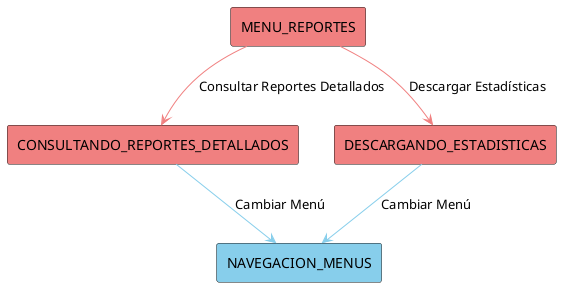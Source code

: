 @startuml
!define RECTANGLE(x) rectangle x

RECTANGLE(MENU_REPORTES) #LightCoral
RECTANGLE(NAVEGACION_MENUS) #SkyBlue


' Subfunciones de "Reportes"
RECTANGLE(CONSULTANDO_REPORTES_DETALLADOS) #LightCoral
RECTANGLE(DESCARGANDO_ESTADISTICAS) #LightCoral

' Submenús de "Reportes"
MENU_REPORTES -[#LightCoral]-> CONSULTANDO_REPORTES_DETALLADOS : Consultar Reportes Detallados
CONSULTANDO_REPORTES_DETALLADOS -[#SkyBlue]-> NAVEGACION_MENUS :  Cambiar Menú

MENU_REPORTES -[#LightCoral]-> DESCARGANDO_ESTADISTICAS : Descargar Estadísticas
DESCARGANDO_ESTADISTICAS -[#SkyBlue]-> NAVEGACION_MENUS : Cambiar Menú

@enduml